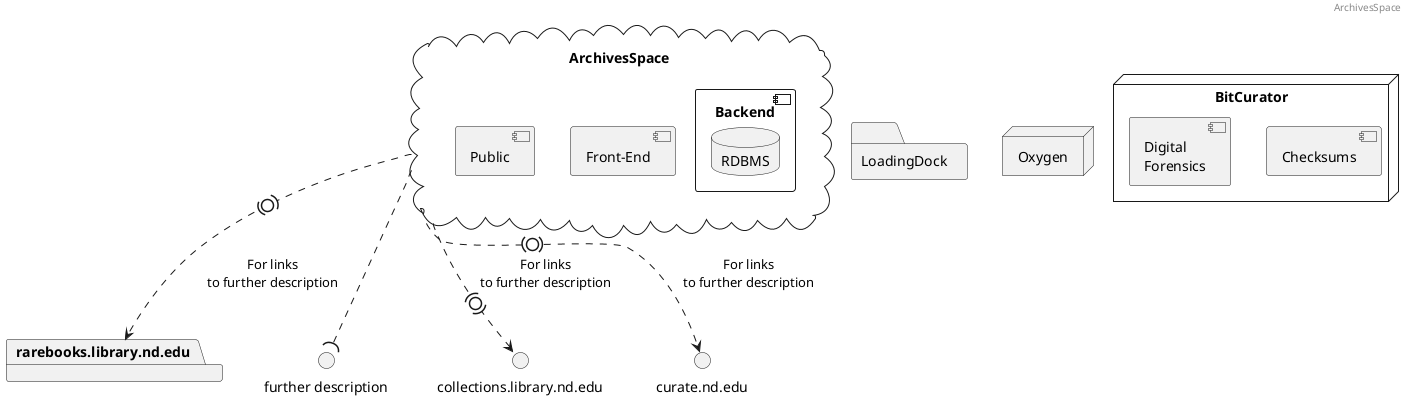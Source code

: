 # Render via PlantUML
# Generated via plantuml-preview (https://github.com/peele/plantuml-preview) in Atom
# package
# node
# folder
# frame
# cloud
# database
# interface
@startuml

header ArchivesSpace


cloud "ArchivesSpace" {
  component "Front-End"
  component "Public"
  component "Backend" {
    database "RDBMS"
  }
}

package "rarebooks.library.nd.edu"

interface "further description" as FurtherDescription

folder "LoadingDock"
node "Oxygen"
node "BitCurator" {
  component "Checksums"
  component "Digital\nForensics"
}

ArchivesSpace .(0).> rarebooks.library.nd.edu : "For links\nto further description"
ArchivesSpace .(0).> collections.library.nd.edu : "For links\nto further description"
ArchivesSpace .(0).> curate.nd.edu : "For links\nto further description"
ArchivesSpace ..( FurtherDescription
@enduml
